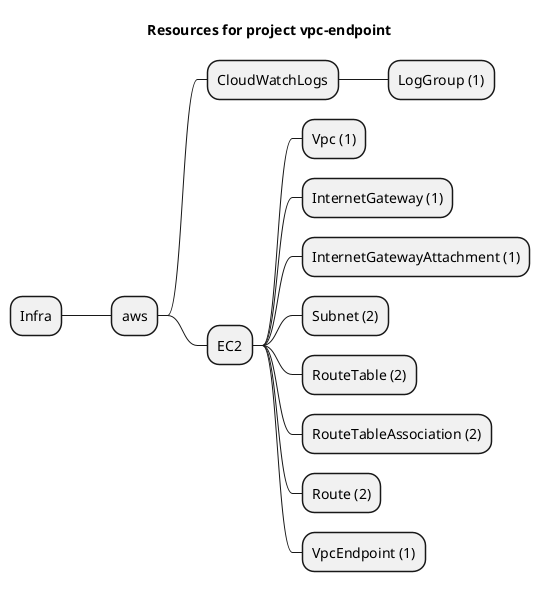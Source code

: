 @startmindmap
title Resources for project vpc-endpoint
skinparam monochrome true
+ Infra
++ aws
+++ CloudWatchLogs
++++ LogGroup (1)
+++ EC2
++++ Vpc (1)
++++ InternetGateway (1)
++++ InternetGatewayAttachment (1)
++++ Subnet (2)
++++ RouteTable (2)
++++ RouteTableAssociation (2)
++++ Route (2)
++++ VpcEndpoint (1)
@endmindmap